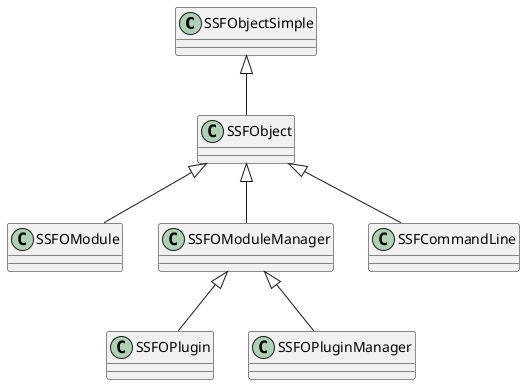 ﻿@startuml SkywalkerServerFramework

class SSFObjectSimple
{

}

class SSFObject
{

}

class SSFOModule
{

}

class SSFOModuleManager
{

}

class SSFOPlugin
{

}

class SSFOPluginManager
{

}

class SSFCommandLine
{

}

'继承继承自 SSFObjectSimple
SSFObjectSimple <|-- SSFObject

'继承自 SSFObject
SSFObject <|-- SSFOModule
SSFObject <|-- SSFOModuleManager
SSFObject <|-- SSFCommandLine

'继承自 SSFOModuleManager
SSFOModuleManager <|-- SSFOPlugin
SSFOModuleManager <|-- SSFOPluginManager

@enduml
